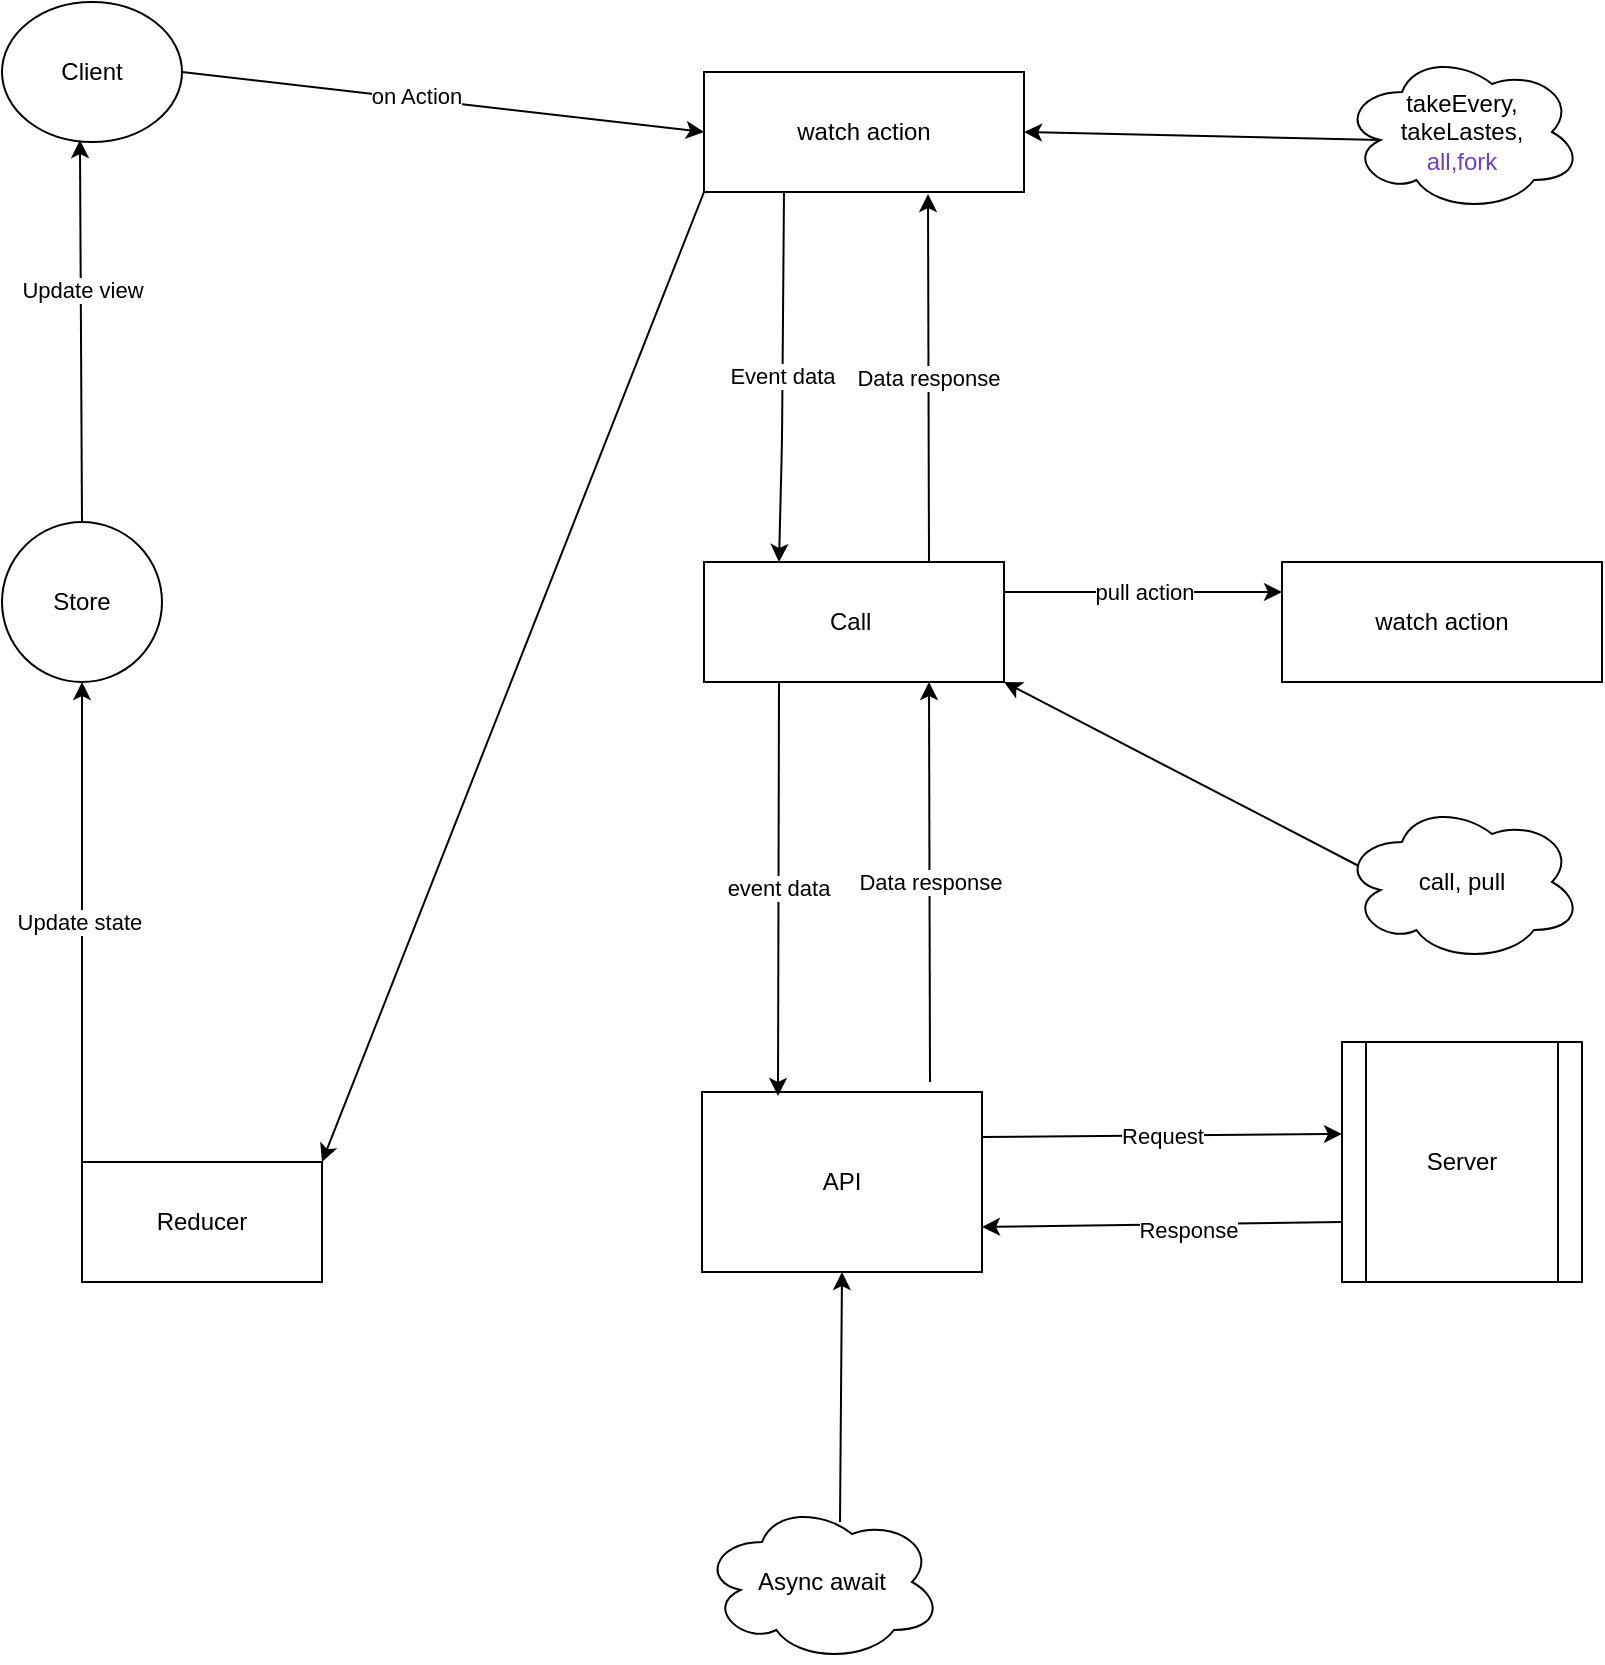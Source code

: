 <mxfile version="13.5.8" type="github">
  <diagram id="NFvU3cyghGUbyryNVVVM" name="Page-1">
    <mxGraphModel dx="1046" dy="687" grid="1" gridSize="10" guides="1" tooltips="1" connect="1" arrows="1" fold="1" page="1" pageScale="1" pageWidth="827" pageHeight="1169" math="0" shadow="0">
      <root>
        <mxCell id="0" />
        <mxCell id="1" parent="0" />
        <mxCell id="qom_w1Pk5MSnuKjZTsUv-1" value="Client" style="ellipse;whiteSpace=wrap;html=1;" vertex="1" parent="1">
          <mxGeometry x="20" y="20" width="90" height="70" as="geometry" />
        </mxCell>
        <mxCell id="qom_w1Pk5MSnuKjZTsUv-2" value="watch action" style="rounded=0;whiteSpace=wrap;html=1;" vertex="1" parent="1">
          <mxGeometry x="371" y="55" width="160" height="60" as="geometry" />
        </mxCell>
        <mxCell id="qom_w1Pk5MSnuKjZTsUv-17" value="Data response" style="rounded=0;orthogonalLoop=1;jettySize=auto;html=1;exitX=0.75;exitY=0;exitDx=0;exitDy=0;entryX=0.7;entryY=1.017;entryDx=0;entryDy=0;entryPerimeter=0;" edge="1" parent="1" source="qom_w1Pk5MSnuKjZTsUv-3" target="qom_w1Pk5MSnuKjZTsUv-2">
          <mxGeometry relative="1" as="geometry" />
        </mxCell>
        <mxCell id="qom_w1Pk5MSnuKjZTsUv-3" value="Call&amp;nbsp;" style="rounded=0;whiteSpace=wrap;html=1;" vertex="1" parent="1">
          <mxGeometry x="371" y="300" width="150" height="60" as="geometry" />
        </mxCell>
        <mxCell id="qom_w1Pk5MSnuKjZTsUv-19" value="Data response" style="rounded=0;orthogonalLoop=1;jettySize=auto;html=1;entryX=0.75;entryY=1;entryDx=0;entryDy=0;" edge="1" parent="1" target="qom_w1Pk5MSnuKjZTsUv-3">
          <mxGeometry relative="1" as="geometry">
            <mxPoint x="484" y="560" as="sourcePoint" />
            <Array as="points" />
          </mxGeometry>
        </mxCell>
        <mxCell id="qom_w1Pk5MSnuKjZTsUv-4" value="API" style="rounded=0;whiteSpace=wrap;html=1;" vertex="1" parent="1">
          <mxGeometry x="370" y="565" width="140" height="90" as="geometry" />
        </mxCell>
        <mxCell id="qom_w1Pk5MSnuKjZTsUv-5" value="Reducer" style="rounded=0;whiteSpace=wrap;html=1;" vertex="1" parent="1">
          <mxGeometry x="60" y="600" width="120" height="60" as="geometry" />
        </mxCell>
        <mxCell id="qom_w1Pk5MSnuKjZTsUv-9" value="Server" style="shape=process;whiteSpace=wrap;html=1;backgroundOutline=1;" vertex="1" parent="1">
          <mxGeometry x="690" y="540" width="120" height="120" as="geometry" />
        </mxCell>
        <mxCell id="qom_w1Pk5MSnuKjZTsUv-10" value="Request" style="endArrow=classic;html=1;exitX=1;exitY=0.25;exitDx=0;exitDy=0;entryX=0;entryY=0.383;entryDx=0;entryDy=0;entryPerimeter=0;" edge="1" parent="1" source="qom_w1Pk5MSnuKjZTsUv-4" target="qom_w1Pk5MSnuKjZTsUv-9">
          <mxGeometry width="50" height="50" relative="1" as="geometry">
            <mxPoint x="390" y="330" as="sourcePoint" />
            <mxPoint x="640" y="343" as="targetPoint" />
          </mxGeometry>
        </mxCell>
        <mxCell id="qom_w1Pk5MSnuKjZTsUv-11" value="" style="endArrow=classic;html=1;exitX=0;exitY=0.75;exitDx=0;exitDy=0;entryX=1;entryY=0.75;entryDx=0;entryDy=0;" edge="1" parent="1" source="qom_w1Pk5MSnuKjZTsUv-9" target="qom_w1Pk5MSnuKjZTsUv-4">
          <mxGeometry width="50" height="50" relative="1" as="geometry">
            <mxPoint x="390" y="330" as="sourcePoint" />
            <mxPoint x="440" y="280" as="targetPoint" />
          </mxGeometry>
        </mxCell>
        <mxCell id="qom_w1Pk5MSnuKjZTsUv-25" value="Response" style="edgeLabel;html=1;align=center;verticalAlign=middle;resizable=0;points=[];" vertex="1" connectable="0" parent="qom_w1Pk5MSnuKjZTsUv-11">
          <mxGeometry x="-0.182" y="3" relative="1" as="geometry">
            <mxPoint x="-4.21" as="offset" />
          </mxGeometry>
        </mxCell>
        <mxCell id="qom_w1Pk5MSnuKjZTsUv-12" value="Event data" style="endArrow=classic;html=1;exitX=0.25;exitY=1;exitDx=0;exitDy=0;entryX=0.25;entryY=0;entryDx=0;entryDy=0;" edge="1" parent="1" source="qom_w1Pk5MSnuKjZTsUv-2" target="qom_w1Pk5MSnuKjZTsUv-3">
          <mxGeometry width="50" height="50" relative="1" as="geometry">
            <mxPoint x="390" y="330" as="sourcePoint" />
            <mxPoint x="410" y="250" as="targetPoint" />
            <Array as="points">
              <mxPoint x="410" y="240" />
            </Array>
          </mxGeometry>
        </mxCell>
        <mxCell id="qom_w1Pk5MSnuKjZTsUv-13" value="event data" style="endArrow=classic;html=1;exitX=0.25;exitY=1;exitDx=0;exitDy=0;" edge="1" parent="1" source="qom_w1Pk5MSnuKjZTsUv-3">
          <mxGeometry width="50" height="50" relative="1" as="geometry">
            <mxPoint x="390" y="330" as="sourcePoint" />
            <mxPoint x="408" y="567" as="targetPoint" />
          </mxGeometry>
        </mxCell>
        <mxCell id="qom_w1Pk5MSnuKjZTsUv-16" value="" style="endArrow=classic;html=1;exitX=1;exitY=0.5;exitDx=0;exitDy=0;entryX=0;entryY=0.5;entryDx=0;entryDy=0;" edge="1" parent="1" source="qom_w1Pk5MSnuKjZTsUv-1" target="qom_w1Pk5MSnuKjZTsUv-2">
          <mxGeometry width="50" height="50" relative="1" as="geometry">
            <mxPoint x="390" y="330" as="sourcePoint" />
            <mxPoint x="440" y="280" as="targetPoint" />
          </mxGeometry>
        </mxCell>
        <mxCell id="qom_w1Pk5MSnuKjZTsUv-24" value="on Action" style="edgeLabel;html=1;align=center;verticalAlign=middle;resizable=0;points=[];" vertex="1" connectable="0" parent="qom_w1Pk5MSnuKjZTsUv-16">
          <mxGeometry x="-0.104" y="2" relative="1" as="geometry">
            <mxPoint as="offset" />
          </mxGeometry>
        </mxCell>
        <mxCell id="qom_w1Pk5MSnuKjZTsUv-20" value="" style="endArrow=classic;html=1;exitX=0;exitY=1;exitDx=0;exitDy=0;entryX=1;entryY=0;entryDx=0;entryDy=0;" edge="1" parent="1" source="qom_w1Pk5MSnuKjZTsUv-2" target="qom_w1Pk5MSnuKjZTsUv-5">
          <mxGeometry width="50" height="50" relative="1" as="geometry">
            <mxPoint x="390" y="330" as="sourcePoint" />
            <mxPoint x="440" y="280" as="targetPoint" />
          </mxGeometry>
        </mxCell>
        <mxCell id="qom_w1Pk5MSnuKjZTsUv-23" value="Update state&amp;nbsp;" style="endArrow=classic;html=1;exitX=0;exitY=0;exitDx=0;exitDy=0;entryX=0.5;entryY=1;entryDx=0;entryDy=0;" edge="1" parent="1" source="qom_w1Pk5MSnuKjZTsUv-5" target="qom_w1Pk5MSnuKjZTsUv-35">
          <mxGeometry width="50" height="50" relative="1" as="geometry">
            <mxPoint x="120" y="310" as="sourcePoint" />
            <mxPoint x="140" y="250" as="targetPoint" />
            <Array as="points" />
          </mxGeometry>
        </mxCell>
        <mxCell id="qom_w1Pk5MSnuKjZTsUv-26" value="watch action" style="rounded=0;whiteSpace=wrap;html=1;" vertex="1" parent="1">
          <mxGeometry x="660" y="300" width="160" height="60" as="geometry" />
        </mxCell>
        <mxCell id="qom_w1Pk5MSnuKjZTsUv-27" value="pull action" style="endArrow=classic;html=1;exitX=1;exitY=0.25;exitDx=0;exitDy=0;entryX=0;entryY=0.25;entryDx=0;entryDy=0;" edge="1" parent="1" source="qom_w1Pk5MSnuKjZTsUv-3" target="qom_w1Pk5MSnuKjZTsUv-26">
          <mxGeometry width="50" height="50" relative="1" as="geometry">
            <mxPoint x="390" y="380" as="sourcePoint" />
            <mxPoint x="440" y="330" as="targetPoint" />
          </mxGeometry>
        </mxCell>
        <mxCell id="qom_w1Pk5MSnuKjZTsUv-29" value="Async await" style="ellipse;shape=cloud;whiteSpace=wrap;html=1;" vertex="1" parent="1">
          <mxGeometry x="370" y="770" width="120" height="80" as="geometry" />
        </mxCell>
        <mxCell id="qom_w1Pk5MSnuKjZTsUv-30" value="" style="endArrow=classic;html=1;exitX=0.575;exitY=0.125;exitDx=0;exitDy=0;exitPerimeter=0;entryX=0.5;entryY=1;entryDx=0;entryDy=0;" edge="1" parent="1" source="qom_w1Pk5MSnuKjZTsUv-29" target="qom_w1Pk5MSnuKjZTsUv-4">
          <mxGeometry width="50" height="50" relative="1" as="geometry">
            <mxPoint x="390" y="640" as="sourcePoint" />
            <mxPoint x="420" y="670" as="targetPoint" />
          </mxGeometry>
        </mxCell>
        <mxCell id="qom_w1Pk5MSnuKjZTsUv-31" value="takeEvery, takeLastes,&lt;br&gt;&lt;span style=&quot;color: rgb(111 , 66 , 193) ; font-family: , &amp;#34;consolas&amp;#34; , &amp;#34;liberation mono&amp;#34; , &amp;#34;menlo&amp;#34; , monospace ; background-color: rgb(255 , 255 , 255)&quot;&gt;all,&lt;/span&gt;&lt;span style=&quot;color: rgb(111 , 66 , 193) ; font-family: , &amp;#34;consolas&amp;#34; , &amp;#34;liberation mono&amp;#34; , &amp;#34;menlo&amp;#34; , monospace ; background-color: rgb(255 , 255 , 255)&quot;&gt;fork&lt;/span&gt;&lt;br&gt;" style="ellipse;shape=cloud;whiteSpace=wrap;html=1;" vertex="1" parent="1">
          <mxGeometry x="690" y="45" width="120" height="80" as="geometry" />
        </mxCell>
        <mxCell id="qom_w1Pk5MSnuKjZTsUv-32" value="" style="endArrow=classic;html=1;exitX=0.16;exitY=0.55;exitDx=0;exitDy=0;exitPerimeter=0;entryX=1;entryY=0.5;entryDx=0;entryDy=0;" edge="1" parent="1" source="qom_w1Pk5MSnuKjZTsUv-31" target="qom_w1Pk5MSnuKjZTsUv-2">
          <mxGeometry width="50" height="50" relative="1" as="geometry">
            <mxPoint x="390" y="270" as="sourcePoint" />
            <mxPoint x="440" y="220" as="targetPoint" />
          </mxGeometry>
        </mxCell>
        <mxCell id="qom_w1Pk5MSnuKjZTsUv-33" value="call, pull" style="ellipse;shape=cloud;whiteSpace=wrap;html=1;" vertex="1" parent="1">
          <mxGeometry x="690" y="420" width="120" height="80" as="geometry" />
        </mxCell>
        <mxCell id="qom_w1Pk5MSnuKjZTsUv-34" value="" style="endArrow=classic;html=1;exitX=0.07;exitY=0.4;exitDx=0;exitDy=0;exitPerimeter=0;entryX=1;entryY=1;entryDx=0;entryDy=0;" edge="1" parent="1" source="qom_w1Pk5MSnuKjZTsUv-33" target="qom_w1Pk5MSnuKjZTsUv-3">
          <mxGeometry width="50" height="50" relative="1" as="geometry">
            <mxPoint x="390" y="460" as="sourcePoint" />
            <mxPoint x="440" y="410" as="targetPoint" />
            <Array as="points" />
          </mxGeometry>
        </mxCell>
        <mxCell id="qom_w1Pk5MSnuKjZTsUv-35" value="Store" style="ellipse;whiteSpace=wrap;html=1;aspect=fixed;" vertex="1" parent="1">
          <mxGeometry x="20" y="280" width="80" height="80" as="geometry" />
        </mxCell>
        <mxCell id="qom_w1Pk5MSnuKjZTsUv-36" value="" style="endArrow=classic;html=1;exitX=0.5;exitY=0;exitDx=0;exitDy=0;entryX=0.433;entryY=0.986;entryDx=0;entryDy=0;entryPerimeter=0;" edge="1" parent="1" source="qom_w1Pk5MSnuKjZTsUv-35" target="qom_w1Pk5MSnuKjZTsUv-1">
          <mxGeometry width="50" height="50" relative="1" as="geometry">
            <mxPoint x="390" y="360" as="sourcePoint" />
            <mxPoint x="440" y="310" as="targetPoint" />
          </mxGeometry>
        </mxCell>
        <mxCell id="qom_w1Pk5MSnuKjZTsUv-37" value="Update view" style="edgeLabel;html=1;align=center;verticalAlign=middle;resizable=0;points=[];" vertex="1" connectable="0" parent="qom_w1Pk5MSnuKjZTsUv-36">
          <mxGeometry x="0.221" relative="1" as="geometry">
            <mxPoint as="offset" />
          </mxGeometry>
        </mxCell>
      </root>
    </mxGraphModel>
  </diagram>
</mxfile>
